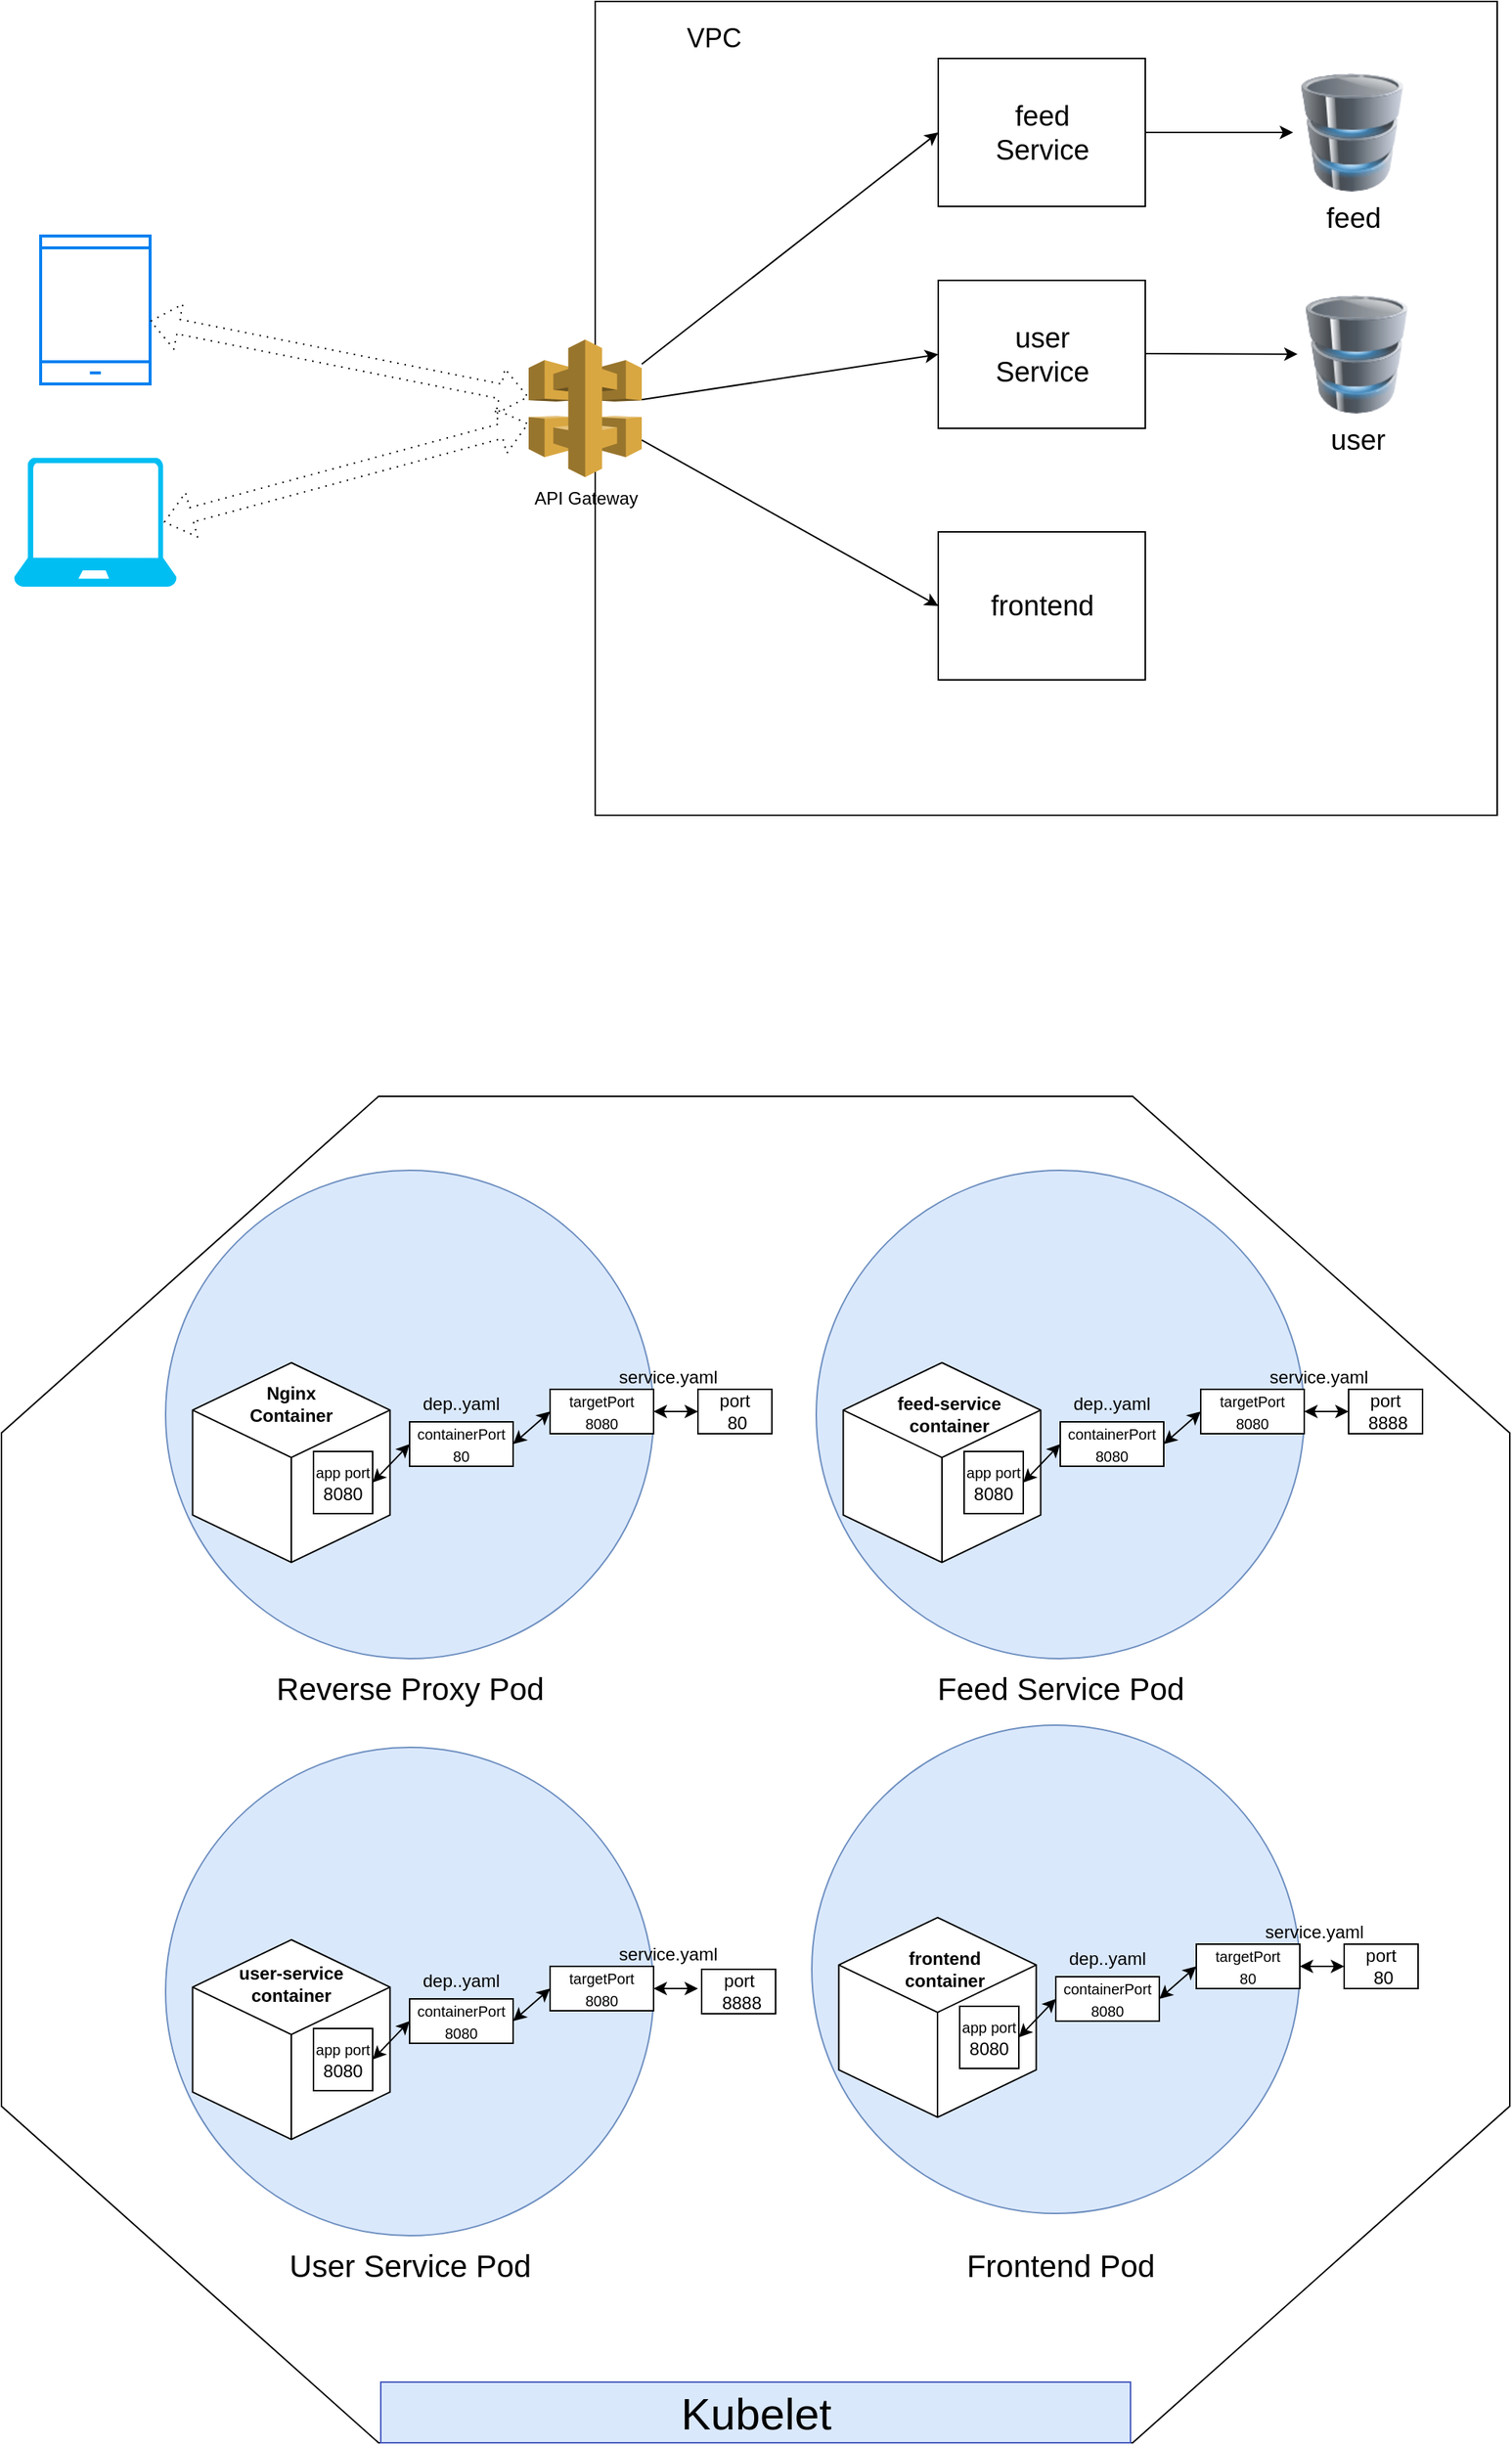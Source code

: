<mxfile version="13.9.9" type="device"><diagram id="7jJ7ducZyUk2K9jX-SoE" name="Seite-1"><mxGraphModel dx="1086" dy="806" grid="1" gridSize="10" guides="1" tooltips="1" connect="1" arrows="1" fold="1" page="1" pageScale="1" pageWidth="827" pageHeight="1169" math="0" shadow="0"><root><mxCell id="0"/><mxCell id="1" parent="0"/><mxCell id="e4a0SL7PDLc1cqTqRnBo-29" value="" style="rounded=0;whiteSpace=wrap;html=1;fillColor=none;" parent="1" vertex="1"><mxGeometry x="751.5" y="160" width="610" height="550" as="geometry"/></mxCell><mxCell id="e4a0SL7PDLc1cqTqRnBo-1" value="&lt;font style=&quot;font-size: 19px&quot;&gt;feed&lt;br&gt;Service&lt;/font&gt;" style="rounded=0;whiteSpace=wrap;html=1;" parent="1" vertex="1"><mxGeometry x="983.5" y="198.5" width="140" height="100" as="geometry"/></mxCell><mxCell id="e4a0SL7PDLc1cqTqRnBo-2" value="&lt;font style=&quot;font-size: 19px&quot;&gt;user&lt;br&gt;Service&lt;/font&gt;" style="rounded=0;whiteSpace=wrap;html=1;" parent="1" vertex="1"><mxGeometry x="983.5" y="348.5" width="140" height="100" as="geometry"/></mxCell><mxCell id="e4a0SL7PDLc1cqTqRnBo-6" value="&lt;font style=&quot;font-size: 19px&quot;&gt;feed&lt;/font&gt;" style="image;html=1;image=img/lib/clip_art/computers/Database_128x128.png" parent="1" vertex="1"><mxGeometry x="1223.5" y="208.5" width="80" height="80" as="geometry"/></mxCell><mxCell id="e4a0SL7PDLc1cqTqRnBo-7" value="&lt;font style=&quot;font-size: 19px&quot;&gt;user&lt;/font&gt;" style="image;html=1;image=img/lib/clip_art/computers/Database_128x128.png" parent="1" vertex="1"><mxGeometry x="1226.5" y="358.5" width="80" height="80" as="geometry"/></mxCell><mxCell id="e4a0SL7PDLc1cqTqRnBo-15" value="" style="endArrow=classic;html=1;exitX=1;exitY=0.5;exitDx=0;exitDy=0;" parent="1" source="e4a0SL7PDLc1cqTqRnBo-1" target="e4a0SL7PDLc1cqTqRnBo-6" edge="1"><mxGeometry width="50" height="50" relative="1" as="geometry"><mxPoint x="1113.5" y="278.5" as="sourcePoint"/><mxPoint x="1163.5" y="228.5" as="targetPoint"/></mxGeometry></mxCell><mxCell id="e4a0SL7PDLc1cqTqRnBo-16" value="" style="endArrow=classic;html=1;exitX=1;exitY=0.5;exitDx=0;exitDy=0;" parent="1" target="e4a0SL7PDLc1cqTqRnBo-7" edge="1"><mxGeometry width="50" height="50" relative="1" as="geometry"><mxPoint x="1123.5" y="398" as="sourcePoint"/><mxPoint x="1223.5" y="398" as="targetPoint"/></mxGeometry></mxCell><mxCell id="e4a0SL7PDLc1cqTqRnBo-17" value="API Gateway&lt;br&gt;" style="outlineConnect=0;dashed=0;verticalLabelPosition=bottom;verticalAlign=top;align=center;html=1;shape=mxgraph.aws3.api_gateway;fillColor=#D9A741;shadow=0;noLabel=0;portConstraintRotation=0;sketch=0;horizontal=1;" parent="1" vertex="1"><mxGeometry x="706.5" y="388.5" width="76.5" height="93" as="geometry"/></mxCell><mxCell id="e4a0SL7PDLc1cqTqRnBo-19" value="" style="endArrow=classic;html=1;entryX=0;entryY=0.5;entryDx=0;entryDy=0;" parent="1" source="e4a0SL7PDLc1cqTqRnBo-17" target="e4a0SL7PDLc1cqTqRnBo-1" edge="1"><mxGeometry width="50" height="50" relative="1" as="geometry"><mxPoint x="916.5" y="408.5" as="sourcePoint"/><mxPoint x="966.5" y="358.5" as="targetPoint"/></mxGeometry></mxCell><mxCell id="e4a0SL7PDLc1cqTqRnBo-20" value="" style="endArrow=classic;html=1;entryX=0;entryY=0.5;entryDx=0;entryDy=0;" parent="1" source="e4a0SL7PDLc1cqTqRnBo-17" target="e4a0SL7PDLc1cqTqRnBo-2" edge="1"><mxGeometry width="50" height="50" relative="1" as="geometry"><mxPoint x="806.5" y="568.5" as="sourcePoint"/><mxPoint x="856.5" y="518.5" as="targetPoint"/></mxGeometry></mxCell><mxCell id="e4a0SL7PDLc1cqTqRnBo-30" value="&lt;font style=&quot;font-size: 18px&quot;&gt;VPC&lt;/font&gt;" style="text;html=1;strokeColor=none;fillColor=none;align=center;verticalAlign=middle;whiteSpace=wrap;rounded=0;" parent="1" vertex="1"><mxGeometry x="736.5" y="160" width="190" height="50" as="geometry"/></mxCell><mxCell id="e4a0SL7PDLc1cqTqRnBo-33" value="" style="html=1;verticalLabelPosition=bottom;align=center;labelBackgroundColor=#ffffff;verticalAlign=top;strokeWidth=2;strokeColor=#0080F0;shadow=0;dashed=0;shape=mxgraph.ios7.icons.smartphone;rounded=0;sketch=0;fillColor=#ffffff;gradientColor=none;" parent="1" vertex="1"><mxGeometry x="376.5" y="318.5" width="74" height="100" as="geometry"/></mxCell><mxCell id="e4a0SL7PDLc1cqTqRnBo-34" value="" style="verticalLabelPosition=bottom;html=1;verticalAlign=top;align=center;strokeColor=none;fillColor=#00BEF2;shape=mxgraph.azure.laptop;pointerEvents=1;rounded=0;shadow=0;sketch=0;" parent="1" vertex="1"><mxGeometry x="358.5" y="468.5" width="110" height="87" as="geometry"/></mxCell><mxCell id="e4a0SL7PDLc1cqTqRnBo-36" value="" style="shape=flexArrow;endArrow=classic;startArrow=classic;html=1;dashed=1;dashPattern=1 4;fontColor=#0335FF;" parent="1" source="e4a0SL7PDLc1cqTqRnBo-33" target="e4a0SL7PDLc1cqTqRnBo-17" edge="1"><mxGeometry width="50" height="50" relative="1" as="geometry"><mxPoint x="466.5" y="378.5" as="sourcePoint"/><mxPoint x="676.5" y="428.5" as="targetPoint"/></mxGeometry></mxCell><mxCell id="e4a0SL7PDLc1cqTqRnBo-37" value="" style="shape=flexArrow;endArrow=classic;startArrow=classic;html=1;dashed=1;dashPattern=1 4;fontColor=#0335FF;exitX=0.92;exitY=0.5;exitDx=0;exitDy=0;exitPerimeter=0;" parent="1" source="e4a0SL7PDLc1cqTqRnBo-34" target="e4a0SL7PDLc1cqTqRnBo-17" edge="1"><mxGeometry width="50" height="50" relative="1" as="geometry"><mxPoint x="486.5" y="528.5" as="sourcePoint"/><mxPoint x="686.5" y="458.5" as="targetPoint"/></mxGeometry></mxCell><mxCell id="_x0Lh-C6W9CwU5ylgda7-14" value="" style="verticalLabelPosition=bottom;verticalAlign=top;html=1;shape=mxgraph.basic.polygon;polyCoords=[[0.25,0],[0.75,0],[1,0.25],[1,0.75],[0.75,1],[0.25,1],[0,0.75],[0,0.25]];polyline=0;fillColor=none;" parent="1" vertex="1"><mxGeometry x="350" y="900" width="1020" height="910" as="geometry"/></mxCell><mxCell id="_x0Lh-C6W9CwU5ylgda7-15" value="&lt;font style=&quot;font-size: 30px&quot;&gt;Kubelet&lt;/font&gt;" style="text;html=1;fillColor=#dae8fc;align=center;verticalAlign=middle;whiteSpace=wrap;rounded=0;strokeColor=#475BBF;" parent="1" vertex="1"><mxGeometry x="606.5" y="1769" width="507" height="41" as="geometry"/></mxCell><mxCell id="_x0Lh-C6W9CwU5ylgda7-16" value="" style="ellipse;whiteSpace=wrap;html=1;aspect=fixed;fillColor=#dae8fc;strokeColor=#6c8ebf;" parent="1" vertex="1"><mxGeometry x="461" y="950" width="330" height="330" as="geometry"/></mxCell><mxCell id="_x0Lh-C6W9CwU5ylgda7-17" value="&lt;font style=&quot;font-size: 21px&quot;&gt;Reverse Proxy Pod&lt;/font&gt;" style="text;html=1;strokeColor=none;fillColor=none;align=center;verticalAlign=middle;whiteSpace=wrap;rounded=0;" parent="1" vertex="1"><mxGeometry x="513.5" y="1290" width="225" height="20" as="geometry"/></mxCell><mxCell id="_x0Lh-C6W9CwU5ylgda7-19" value="" style="whiteSpace=wrap;html=1;shape=mxgraph.basic.isocube;isoAngle=15;strokeColor=#000000;fillColor=#ffffff;gradientColor=none;" parent="1" vertex="1"><mxGeometry x="479.25" y="1080" width="133.5" height="135" as="geometry"/></mxCell><mxCell id="_x0Lh-C6W9CwU5ylgda7-20" value="&lt;span style=&quot;font-weight: 700&quot;&gt;Nginx Container&lt;/span&gt;" style="text;html=1;strokeColor=none;fillColor=none;align=center;verticalAlign=middle;whiteSpace=wrap;rounded=0;" parent="1" vertex="1"><mxGeometry x="511" y="1088" width="70" height="40" as="geometry"/></mxCell><mxCell id="_x0Lh-C6W9CwU5ylgda7-23" value="port&lt;br&gt;&amp;nbsp;80" style="rounded=0;whiteSpace=wrap;html=1;strokeColor=#000000;fillColor=#ffffff;gradientColor=none;" parent="1" vertex="1"><mxGeometry x="821" y="1098" width="50" height="30" as="geometry"/></mxCell><mxCell id="_x0Lh-C6W9CwU5ylgda7-24" value="&lt;font style=&quot;font-size: 10px&quot;&gt;targetPort&lt;br&gt;8080&lt;/font&gt;" style="rounded=0;whiteSpace=wrap;html=1;strokeColor=#000000;fillColor=#ffffff;gradientColor=none;" parent="1" vertex="1"><mxGeometry x="721" y="1098" width="70" height="30" as="geometry"/></mxCell><mxCell id="_x0Lh-C6W9CwU5ylgda7-25" value="service.yaml" style="text;html=1;strokeColor=none;fillColor=none;align=center;verticalAlign=middle;whiteSpace=wrap;rounded=0;" parent="1" vertex="1"><mxGeometry x="781" y="1080" width="40" height="20" as="geometry"/></mxCell><mxCell id="_x0Lh-C6W9CwU5ylgda7-26" value="&lt;font style=&quot;font-size: 10px&quot;&gt;containerPort&lt;br&gt;80&lt;/font&gt;" style="rounded=0;whiteSpace=wrap;html=1;strokeColor=#000000;fillColor=#ffffff;gradientColor=none;" parent="1" vertex="1"><mxGeometry x="626" y="1120" width="70" height="30" as="geometry"/></mxCell><mxCell id="_x0Lh-C6W9CwU5ylgda7-27" value="dep..yaml" style="text;html=1;strokeColor=none;fillColor=none;align=center;verticalAlign=middle;whiteSpace=wrap;rounded=0;" parent="1" vertex="1"><mxGeometry x="641" y="1098" width="40" height="20" as="geometry"/></mxCell><mxCell id="_x0Lh-C6W9CwU5ylgda7-32" value="" style="endArrow=classic;startArrow=classic;html=1;fillColor=#ffffff;exitX=0;exitY=0.5;exitDx=0;exitDy=0;entryX=1;entryY=0.5;entryDx=0;entryDy=0;" parent="1" source="_x0Lh-C6W9CwU5ylgda7-23" target="_x0Lh-C6W9CwU5ylgda7-24" edge="1"><mxGeometry width="50" height="50" relative="1" as="geometry"><mxPoint x="841" y="1080" as="sourcePoint"/><mxPoint x="891" y="1030" as="targetPoint"/></mxGeometry></mxCell><mxCell id="_x0Lh-C6W9CwU5ylgda7-33" value="" style="endArrow=classic;startArrow=classic;html=1;fillColor=#ffffff;entryX=0;entryY=0.5;entryDx=0;entryDy=0;exitX=1;exitY=0.5;exitDx=0;exitDy=0;" parent="1" source="_x0Lh-C6W9CwU5ylgda7-26" target="_x0Lh-C6W9CwU5ylgda7-24" edge="1"><mxGeometry width="50" height="50" relative="1" as="geometry"><mxPoint x="671" y="1170" as="sourcePoint"/><mxPoint x="721" y="1120" as="targetPoint"/></mxGeometry></mxCell><mxCell id="_x0Lh-C6W9CwU5ylgda7-34" value="&lt;span style=&quot;font-size: 10px&quot;&gt;app port&lt;br&gt;&lt;/span&gt;8080" style="rounded=0;whiteSpace=wrap;html=1;strokeColor=#000000;fillColor=#ffffff;gradientColor=none;" parent="1" vertex="1"><mxGeometry x="561" y="1140" width="40" height="42" as="geometry"/></mxCell><mxCell id="_x0Lh-C6W9CwU5ylgda7-35" value="" style="endArrow=classic;startArrow=classic;html=1;fillColor=#ffffff;exitX=1;exitY=0.5;exitDx=0;exitDy=0;entryX=0;entryY=0.5;entryDx=0;entryDy=0;" parent="1" source="_x0Lh-C6W9CwU5ylgda7-34" target="_x0Lh-C6W9CwU5ylgda7-26" edge="1"><mxGeometry width="50" height="50" relative="1" as="geometry"><mxPoint x="581" y="1120" as="sourcePoint"/><mxPoint x="631" y="1070" as="targetPoint"/></mxGeometry></mxCell><mxCell id="_x0Lh-C6W9CwU5ylgda7-37" value="" style="ellipse;whiteSpace=wrap;html=1;aspect=fixed;fillColor=#dae8fc;strokeColor=#6c8ebf;" parent="1" vertex="1"><mxGeometry x="901" y="950" width="330" height="330" as="geometry"/></mxCell><mxCell id="_x0Lh-C6W9CwU5ylgda7-38" value="&lt;font style=&quot;font-size: 21px&quot;&gt;Feed Service Pod&lt;/font&gt;" style="text;html=1;strokeColor=none;fillColor=none;align=center;verticalAlign=middle;whiteSpace=wrap;rounded=0;" parent="1" vertex="1"><mxGeometry x="953.5" y="1290" width="225" height="20" as="geometry"/></mxCell><mxCell id="_x0Lh-C6W9CwU5ylgda7-39" value="" style="whiteSpace=wrap;html=1;shape=mxgraph.basic.isocube;isoAngle=15;strokeColor=#000000;fillColor=#ffffff;gradientColor=none;" parent="1" vertex="1"><mxGeometry x="919.25" y="1080" width="133.5" height="135" as="geometry"/></mxCell><mxCell id="_x0Lh-C6W9CwU5ylgda7-40" value="&lt;span style=&quot;font-weight: 700&quot;&gt;feed-service&lt;br&gt;container&lt;br&gt;&lt;/span&gt;" style="text;html=1;strokeColor=none;fillColor=none;align=center;verticalAlign=middle;whiteSpace=wrap;rounded=0;" parent="1" vertex="1"><mxGeometry x="941" y="1095" width="100" height="40" as="geometry"/></mxCell><mxCell id="_x0Lh-C6W9CwU5ylgda7-41" value="port&lt;br&gt;&amp;nbsp;8888" style="rounded=0;whiteSpace=wrap;html=1;strokeColor=#000000;fillColor=#ffffff;gradientColor=none;" parent="1" vertex="1"><mxGeometry x="1261" y="1098" width="50" height="30" as="geometry"/></mxCell><mxCell id="_x0Lh-C6W9CwU5ylgda7-42" value="&lt;font style=&quot;font-size: 10px&quot;&gt;targetPort&lt;br&gt;8080&lt;/font&gt;" style="rounded=0;whiteSpace=wrap;html=1;strokeColor=#000000;fillColor=#ffffff;gradientColor=none;" parent="1" vertex="1"><mxGeometry x="1161" y="1098" width="70" height="30" as="geometry"/></mxCell><mxCell id="_x0Lh-C6W9CwU5ylgda7-43" value="service.yaml" style="text;html=1;strokeColor=none;fillColor=none;align=center;verticalAlign=middle;whiteSpace=wrap;rounded=0;" parent="1" vertex="1"><mxGeometry x="1221" y="1080" width="40" height="20" as="geometry"/></mxCell><mxCell id="_x0Lh-C6W9CwU5ylgda7-44" value="&lt;font style=&quot;font-size: 10px&quot;&gt;containerPort&lt;br&gt;8080&lt;/font&gt;" style="rounded=0;whiteSpace=wrap;html=1;strokeColor=#000000;fillColor=#ffffff;gradientColor=none;" parent="1" vertex="1"><mxGeometry x="1066" y="1120" width="70" height="30" as="geometry"/></mxCell><mxCell id="_x0Lh-C6W9CwU5ylgda7-45" value="dep..yaml" style="text;html=1;strokeColor=none;fillColor=none;align=center;verticalAlign=middle;whiteSpace=wrap;rounded=0;" parent="1" vertex="1"><mxGeometry x="1081" y="1098" width="40" height="20" as="geometry"/></mxCell><mxCell id="_x0Lh-C6W9CwU5ylgda7-46" value="" style="endArrow=classic;startArrow=classic;html=1;fillColor=#ffffff;exitX=0;exitY=0.5;exitDx=0;exitDy=0;entryX=1;entryY=0.5;entryDx=0;entryDy=0;" parent="1" source="_x0Lh-C6W9CwU5ylgda7-41" target="_x0Lh-C6W9CwU5ylgda7-42" edge="1"><mxGeometry width="50" height="50" relative="1" as="geometry"><mxPoint x="1281" y="1080" as="sourcePoint"/><mxPoint x="1331" y="1030" as="targetPoint"/></mxGeometry></mxCell><mxCell id="_x0Lh-C6W9CwU5ylgda7-47" value="" style="endArrow=classic;startArrow=classic;html=1;fillColor=#ffffff;entryX=0;entryY=0.5;entryDx=0;entryDy=0;exitX=1;exitY=0.5;exitDx=0;exitDy=0;" parent="1" source="_x0Lh-C6W9CwU5ylgda7-44" target="_x0Lh-C6W9CwU5ylgda7-42" edge="1"><mxGeometry width="50" height="50" relative="1" as="geometry"><mxPoint x="1111" y="1170" as="sourcePoint"/><mxPoint x="1161" y="1120" as="targetPoint"/></mxGeometry></mxCell><mxCell id="_x0Lh-C6W9CwU5ylgda7-48" value="&lt;span style=&quot;font-size: 10px&quot;&gt;app port&lt;br&gt;&lt;/span&gt;8080" style="rounded=0;whiteSpace=wrap;html=1;strokeColor=#000000;fillColor=#ffffff;gradientColor=none;" parent="1" vertex="1"><mxGeometry x="1001" y="1140" width="40" height="42" as="geometry"/></mxCell><mxCell id="_x0Lh-C6W9CwU5ylgda7-49" value="" style="endArrow=classic;startArrow=classic;html=1;fillColor=#ffffff;exitX=1;exitY=0.5;exitDx=0;exitDy=0;entryX=0;entryY=0.5;entryDx=0;entryDy=0;" parent="1" source="_x0Lh-C6W9CwU5ylgda7-48" target="_x0Lh-C6W9CwU5ylgda7-44" edge="1"><mxGeometry width="50" height="50" relative="1" as="geometry"><mxPoint x="1021" y="1120" as="sourcePoint"/><mxPoint x="1071" y="1070" as="targetPoint"/></mxGeometry></mxCell><mxCell id="_x0Lh-C6W9CwU5ylgda7-50" value="" style="ellipse;whiteSpace=wrap;html=1;aspect=fixed;fillColor=#dae8fc;strokeColor=#6c8ebf;" parent="1" vertex="1"><mxGeometry x="461" y="1340" width="330" height="330" as="geometry"/></mxCell><mxCell id="_x0Lh-C6W9CwU5ylgda7-51" value="&lt;font style=&quot;font-size: 21px&quot;&gt;User Service Pod&lt;/font&gt;" style="text;html=1;strokeColor=none;fillColor=none;align=center;verticalAlign=middle;whiteSpace=wrap;rounded=0;" parent="1" vertex="1"><mxGeometry x="513.5" y="1680" width="225" height="20" as="geometry"/></mxCell><mxCell id="_x0Lh-C6W9CwU5ylgda7-52" value="" style="whiteSpace=wrap;html=1;shape=mxgraph.basic.isocube;isoAngle=15;strokeColor=#000000;fillColor=#ffffff;gradientColor=none;" parent="1" vertex="1"><mxGeometry x="479.25" y="1470" width="133.5" height="135" as="geometry"/></mxCell><mxCell id="_x0Lh-C6W9CwU5ylgda7-53" value="&lt;span style=&quot;font-weight: 700&quot;&gt;user-service&lt;br&gt;container&lt;br&gt;&lt;/span&gt;" style="text;html=1;strokeColor=none;fillColor=none;align=center;verticalAlign=middle;whiteSpace=wrap;rounded=0;" parent="1" vertex="1"><mxGeometry x="501" y="1480" width="90" height="40" as="geometry"/></mxCell><mxCell id="_x0Lh-C6W9CwU5ylgda7-54" value="port&lt;br&gt;&amp;nbsp;8888" style="rounded=0;whiteSpace=wrap;html=1;strokeColor=#000000;fillColor=#ffffff;gradientColor=none;" parent="1" vertex="1"><mxGeometry x="823.5" y="1490" width="50" height="30" as="geometry"/></mxCell><mxCell id="_x0Lh-C6W9CwU5ylgda7-55" value="&lt;font style=&quot;font-size: 10px&quot;&gt;targetPort&lt;br&gt;8080&lt;/font&gt;" style="rounded=0;whiteSpace=wrap;html=1;strokeColor=#000000;fillColor=#ffffff;gradientColor=none;" parent="1" vertex="1"><mxGeometry x="721" y="1488" width="70" height="30" as="geometry"/></mxCell><mxCell id="_x0Lh-C6W9CwU5ylgda7-56" value="service.yaml" style="text;html=1;strokeColor=none;fillColor=none;align=center;verticalAlign=middle;whiteSpace=wrap;rounded=0;" parent="1" vertex="1"><mxGeometry x="781" y="1470" width="40" height="20" as="geometry"/></mxCell><mxCell id="_x0Lh-C6W9CwU5ylgda7-57" value="&lt;font style=&quot;font-size: 10px&quot;&gt;containerPort&lt;br&gt;8080&lt;/font&gt;" style="rounded=0;whiteSpace=wrap;html=1;strokeColor=#000000;fillColor=#ffffff;gradientColor=none;" parent="1" vertex="1"><mxGeometry x="626" y="1510" width="70" height="30" as="geometry"/></mxCell><mxCell id="_x0Lh-C6W9CwU5ylgda7-58" value="dep..yaml" style="text;html=1;strokeColor=none;fillColor=none;align=center;verticalAlign=middle;whiteSpace=wrap;rounded=0;" parent="1" vertex="1"><mxGeometry x="641" y="1488" width="40" height="20" as="geometry"/></mxCell><mxCell id="_x0Lh-C6W9CwU5ylgda7-59" value="" style="endArrow=classic;startArrow=classic;html=1;fillColor=#ffffff;exitX=0;exitY=0.5;exitDx=0;exitDy=0;entryX=1;entryY=0.5;entryDx=0;entryDy=0;" parent="1" target="_x0Lh-C6W9CwU5ylgda7-55" edge="1"><mxGeometry width="50" height="50" relative="1" as="geometry"><mxPoint x="821" y="1503" as="sourcePoint"/><mxPoint x="891" y="1420" as="targetPoint"/></mxGeometry></mxCell><mxCell id="_x0Lh-C6W9CwU5ylgda7-60" value="" style="endArrow=classic;startArrow=classic;html=1;fillColor=#ffffff;entryX=0;entryY=0.5;entryDx=0;entryDy=0;exitX=1;exitY=0.5;exitDx=0;exitDy=0;" parent="1" source="_x0Lh-C6W9CwU5ylgda7-57" target="_x0Lh-C6W9CwU5ylgda7-55" edge="1"><mxGeometry width="50" height="50" relative="1" as="geometry"><mxPoint x="671" y="1560" as="sourcePoint"/><mxPoint x="721" y="1510" as="targetPoint"/></mxGeometry></mxCell><mxCell id="_x0Lh-C6W9CwU5ylgda7-61" value="&lt;span style=&quot;font-size: 10px&quot;&gt;app port&lt;br&gt;&lt;/span&gt;8080" style="rounded=0;whiteSpace=wrap;html=1;strokeColor=#000000;fillColor=#ffffff;gradientColor=none;" parent="1" vertex="1"><mxGeometry x="561" y="1530" width="40" height="42" as="geometry"/></mxCell><mxCell id="_x0Lh-C6W9CwU5ylgda7-62" value="" style="endArrow=classic;startArrow=classic;html=1;fillColor=#ffffff;exitX=1;exitY=0.5;exitDx=0;exitDy=0;entryX=0;entryY=0.5;entryDx=0;entryDy=0;" parent="1" source="_x0Lh-C6W9CwU5ylgda7-61" target="_x0Lh-C6W9CwU5ylgda7-57" edge="1"><mxGeometry width="50" height="50" relative="1" as="geometry"><mxPoint x="581" y="1510" as="sourcePoint"/><mxPoint x="631" y="1460" as="targetPoint"/></mxGeometry></mxCell><mxCell id="-3Ywu1Sw900MD48_nXt6-1" value="&lt;font style=&quot;font-size: 19px&quot;&gt;frontend&lt;/font&gt;" style="rounded=0;whiteSpace=wrap;html=1;" parent="1" vertex="1"><mxGeometry x="983.5" y="518.5" width="140" height="100" as="geometry"/></mxCell><mxCell id="-3Ywu1Sw900MD48_nXt6-2" value="" style="endArrow=classic;html=1;entryX=0;entryY=0.5;entryDx=0;entryDy=0;" parent="1" source="e4a0SL7PDLc1cqTqRnBo-17" target="-3Ywu1Sw900MD48_nXt6-1" edge="1"><mxGeometry width="50" height="50" relative="1" as="geometry"><mxPoint x="1156.5" y="578.5" as="sourcePoint"/><mxPoint x="1206.5" y="528.5" as="targetPoint"/></mxGeometry></mxCell><mxCell id="IyVJAI5jmzFd0JL5Qqtn-1" value="" style="ellipse;whiteSpace=wrap;html=1;aspect=fixed;fillColor=#dae8fc;strokeColor=#6c8ebf;" parent="1" vertex="1"><mxGeometry x="898" y="1325" width="330" height="330" as="geometry"/></mxCell><mxCell id="IyVJAI5jmzFd0JL5Qqtn-2" value="&lt;font style=&quot;font-size: 21px&quot;&gt;Frontend Pod&lt;/font&gt;" style="text;html=1;strokeColor=none;fillColor=none;align=center;verticalAlign=middle;whiteSpace=wrap;rounded=0;" parent="1" vertex="1"><mxGeometry x="953.5" y="1680" width="225" height="20" as="geometry"/></mxCell><mxCell id="IyVJAI5jmzFd0JL5Qqtn-3" value="" style="whiteSpace=wrap;html=1;shape=mxgraph.basic.isocube;isoAngle=15;strokeColor=#000000;fillColor=#ffffff;gradientColor=none;" parent="1" vertex="1"><mxGeometry x="916.25" y="1455" width="133.5" height="135" as="geometry"/></mxCell><mxCell id="IyVJAI5jmzFd0JL5Qqtn-4" value="&lt;span style=&quot;font-weight: 700&quot;&gt;frontend&lt;br&gt;container&lt;br&gt;&lt;/span&gt;" style="text;html=1;strokeColor=none;fillColor=none;align=center;verticalAlign=middle;whiteSpace=wrap;rounded=0;" parent="1" vertex="1"><mxGeometry x="938" y="1470" width="100" height="40" as="geometry"/></mxCell><mxCell id="IyVJAI5jmzFd0JL5Qqtn-5" value="port&lt;br&gt;&amp;nbsp;80" style="rounded=0;whiteSpace=wrap;html=1;strokeColor=#000000;fillColor=#ffffff;gradientColor=none;" parent="1" vertex="1"><mxGeometry x="1258" y="1473" width="50" height="30" as="geometry"/></mxCell><mxCell id="IyVJAI5jmzFd0JL5Qqtn-6" value="&lt;font style=&quot;font-size: 10px&quot;&gt;targetPort&lt;br&gt;80&lt;/font&gt;" style="rounded=0;whiteSpace=wrap;html=1;strokeColor=#000000;fillColor=#ffffff;gradientColor=none;" parent="1" vertex="1"><mxGeometry x="1158" y="1473" width="70" height="30" as="geometry"/></mxCell><mxCell id="IyVJAI5jmzFd0JL5Qqtn-7" value="service.yaml" style="text;html=1;strokeColor=none;fillColor=none;align=center;verticalAlign=middle;whiteSpace=wrap;rounded=0;" parent="1" vertex="1"><mxGeometry x="1218" y="1455" width="40" height="20" as="geometry"/></mxCell><mxCell id="IyVJAI5jmzFd0JL5Qqtn-8" value="&lt;font style=&quot;font-size: 10px&quot;&gt;containerPort&lt;br&gt;8080&lt;/font&gt;" style="rounded=0;whiteSpace=wrap;html=1;strokeColor=#000000;fillColor=#ffffff;gradientColor=none;" parent="1" vertex="1"><mxGeometry x="1063" y="1495" width="70" height="30" as="geometry"/></mxCell><mxCell id="IyVJAI5jmzFd0JL5Qqtn-9" value="dep..yaml" style="text;html=1;strokeColor=none;fillColor=none;align=center;verticalAlign=middle;whiteSpace=wrap;rounded=0;" parent="1" vertex="1"><mxGeometry x="1078" y="1473" width="40" height="20" as="geometry"/></mxCell><mxCell id="IyVJAI5jmzFd0JL5Qqtn-10" value="" style="endArrow=classic;startArrow=classic;html=1;fillColor=#ffffff;exitX=0;exitY=0.5;exitDx=0;exitDy=0;entryX=1;entryY=0.5;entryDx=0;entryDy=0;" parent="1" source="IyVJAI5jmzFd0JL5Qqtn-5" target="IyVJAI5jmzFd0JL5Qqtn-6" edge="1"><mxGeometry width="50" height="50" relative="1" as="geometry"><mxPoint x="1278" y="1455" as="sourcePoint"/><mxPoint x="1328" y="1405" as="targetPoint"/></mxGeometry></mxCell><mxCell id="IyVJAI5jmzFd0JL5Qqtn-11" value="" style="endArrow=classic;startArrow=classic;html=1;fillColor=#ffffff;entryX=0;entryY=0.5;entryDx=0;entryDy=0;exitX=1;exitY=0.5;exitDx=0;exitDy=0;" parent="1" source="IyVJAI5jmzFd0JL5Qqtn-8" target="IyVJAI5jmzFd0JL5Qqtn-6" edge="1"><mxGeometry width="50" height="50" relative="1" as="geometry"><mxPoint x="1108" y="1545" as="sourcePoint"/><mxPoint x="1158" y="1495" as="targetPoint"/></mxGeometry></mxCell><mxCell id="IyVJAI5jmzFd0JL5Qqtn-12" value="&lt;span style=&quot;font-size: 10px&quot;&gt;app port&lt;br&gt;&lt;/span&gt;8080" style="rounded=0;whiteSpace=wrap;html=1;strokeColor=#000000;fillColor=#ffffff;gradientColor=none;" parent="1" vertex="1"><mxGeometry x="998" y="1515" width="40" height="42" as="geometry"/></mxCell><mxCell id="IyVJAI5jmzFd0JL5Qqtn-13" value="" style="endArrow=classic;startArrow=classic;html=1;fillColor=#ffffff;exitX=1;exitY=0.5;exitDx=0;exitDy=0;entryX=0;entryY=0.5;entryDx=0;entryDy=0;" parent="1" source="IyVJAI5jmzFd0JL5Qqtn-12" target="IyVJAI5jmzFd0JL5Qqtn-8" edge="1"><mxGeometry width="50" height="50" relative="1" as="geometry"><mxPoint x="1018" y="1495" as="sourcePoint"/><mxPoint x="1068" y="1445" as="targetPoint"/></mxGeometry></mxCell></root></mxGraphModel></diagram></mxfile>